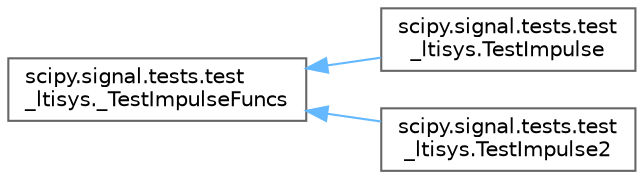 digraph "Graphical Class Hierarchy"
{
 // LATEX_PDF_SIZE
  bgcolor="transparent";
  edge [fontname=Helvetica,fontsize=10,labelfontname=Helvetica,labelfontsize=10];
  node [fontname=Helvetica,fontsize=10,shape=box,height=0.2,width=0.4];
  rankdir="LR";
  Node0 [id="Node000000",label="scipy.signal.tests.test\l_ltisys._TestImpulseFuncs",height=0.2,width=0.4,color="grey40", fillcolor="white", style="filled",URL="$d4/d7c/classscipy_1_1signal_1_1tests_1_1test__ltisys_1_1__TestImpulseFuncs.html",tooltip=" "];
  Node0 -> Node1 [id="edge5304_Node000000_Node000001",dir="back",color="steelblue1",style="solid",tooltip=" "];
  Node1 [id="Node000001",label="scipy.signal.tests.test\l_ltisys.TestImpulse",height=0.2,width=0.4,color="grey40", fillcolor="white", style="filled",URL="$d3/d1d/classscipy_1_1signal_1_1tests_1_1test__ltisys_1_1TestImpulse.html",tooltip=" "];
  Node0 -> Node2 [id="edge5305_Node000000_Node000002",dir="back",color="steelblue1",style="solid",tooltip=" "];
  Node2 [id="Node000002",label="scipy.signal.tests.test\l_ltisys.TestImpulse2",height=0.2,width=0.4,color="grey40", fillcolor="white", style="filled",URL="$dc/d03/classscipy_1_1signal_1_1tests_1_1test__ltisys_1_1TestImpulse2.html",tooltip=" "];
}
